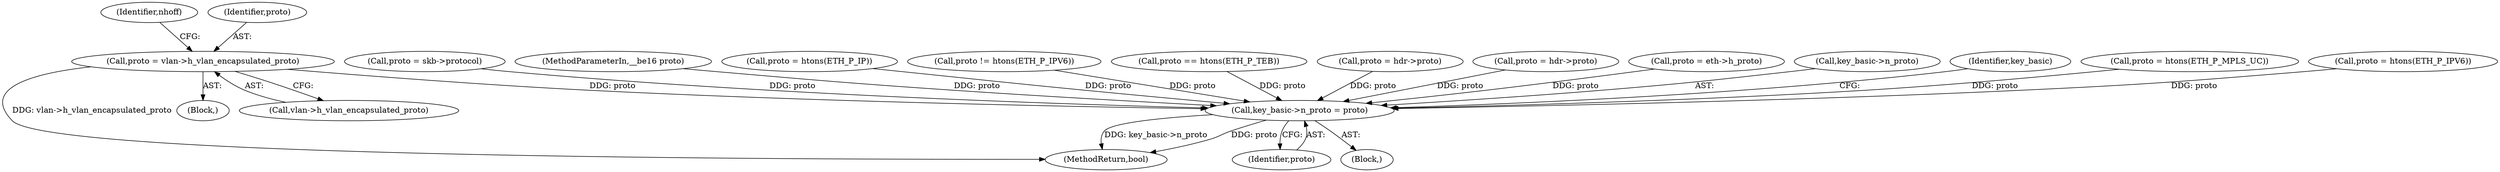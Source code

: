 digraph "0_linux_a6e544b0a88b53114bfa5a57e21b7be7a8dfc9d0@pointer" {
"1000380" [label="(Call,proto = vlan->h_vlan_encapsulated_proto)"];
"1000758" [label="(Call,key_basic->n_proto = proto)"];
"1000762" [label="(Identifier,proto)"];
"1000382" [label="(Call,vlan->h_vlan_encapsulated_proto)"];
"1000759" [label="(Call,key_basic->n_proto)"];
"1000765" [label="(Identifier,key_basic)"];
"1000386" [label="(Identifier,nhoff)"];
"1000777" [label="(MethodReturn,bool)"];
"1000725" [label="(Call,proto = htons(ETH_P_MPLS_UC))"];
"1000719" [label="(Call,proto = htons(ETH_P_IPV6))"];
"1000136" [label="(Call,proto = skb->protocol)"];
"1000109" [label="(MethodParameterIn,__be16 proto)"];
"1000713" [label="(Call,proto = htons(ETH_P_IP))"];
"1000345" [label="(Block,)"];
"1000381" [label="(Identifier,proto)"];
"1000677" [label="(Call,proto != htons(ETH_P_IPV6))"];
"1000112" [label="(Block,)"];
"1000637" [label="(Call,proto == htons(ETH_P_TEB))"];
"1000408" [label="(Call,proto = hdr->proto)"];
"1000758" [label="(Call,key_basic->n_proto = proto)"];
"1000566" [label="(Call,proto = hdr->proto)"];
"1000380" [label="(Call,proto = vlan->h_vlan_encapsulated_proto)"];
"1000659" [label="(Call,proto = eth->h_proto)"];
"1000380" -> "1000345"  [label="AST: "];
"1000380" -> "1000382"  [label="CFG: "];
"1000381" -> "1000380"  [label="AST: "];
"1000382" -> "1000380"  [label="AST: "];
"1000386" -> "1000380"  [label="CFG: "];
"1000380" -> "1000777"  [label="DDG: vlan->h_vlan_encapsulated_proto"];
"1000380" -> "1000758"  [label="DDG: proto"];
"1000758" -> "1000112"  [label="AST: "];
"1000758" -> "1000762"  [label="CFG: "];
"1000759" -> "1000758"  [label="AST: "];
"1000762" -> "1000758"  [label="AST: "];
"1000765" -> "1000758"  [label="CFG: "];
"1000758" -> "1000777"  [label="DDG: proto"];
"1000758" -> "1000777"  [label="DDG: key_basic->n_proto"];
"1000713" -> "1000758"  [label="DDG: proto"];
"1000637" -> "1000758"  [label="DDG: proto"];
"1000677" -> "1000758"  [label="DDG: proto"];
"1000659" -> "1000758"  [label="DDG: proto"];
"1000408" -> "1000758"  [label="DDG: proto"];
"1000566" -> "1000758"  [label="DDG: proto"];
"1000719" -> "1000758"  [label="DDG: proto"];
"1000725" -> "1000758"  [label="DDG: proto"];
"1000136" -> "1000758"  [label="DDG: proto"];
"1000109" -> "1000758"  [label="DDG: proto"];
}
